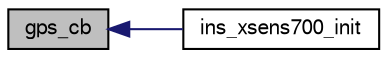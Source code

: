 digraph "gps_cb"
{
  edge [fontname="FreeSans",fontsize="10",labelfontname="FreeSans",labelfontsize="10"];
  node [fontname="FreeSans",fontsize="10",shape=record];
  rankdir="LR";
  Node1 [label="gps_cb",height=0.2,width=0.4,color="black", fillcolor="grey75", style="filled", fontcolor="black"];
  Node1 -> Node2 [dir="back",color="midnightblue",fontsize="10",style="solid",fontname="FreeSans"];
  Node2 [label="ins_xsens700_init",height=0.2,width=0.4,color="black", fillcolor="white", style="filled",URL="$ins__xsens700_8h.html#a64e4b82474cd276233aa574b26c41443"];
}
